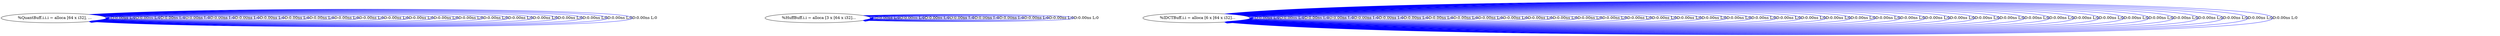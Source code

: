 digraph {
Node0x414e0f0[label="  %QuantBuff.i.i.i = alloca [64 x i32], ..."];
Node0x414e0f0 -> Node0x414e0f0[label="D:0.00ns L:0",color=blue];
Node0x414e0f0 -> Node0x414e0f0[label="D:0.00ns L:0",color=blue];
Node0x414e0f0 -> Node0x414e0f0[label="D:0.00ns L:0",color=blue];
Node0x414e0f0 -> Node0x414e0f0[label="D:0.00ns L:0",color=blue];
Node0x414e0f0 -> Node0x414e0f0[label="D:0.00ns L:0",color=blue];
Node0x414e0f0 -> Node0x414e0f0[label="D:0.00ns L:0",color=blue];
Node0x414e0f0 -> Node0x414e0f0[label="D:0.00ns L:0",color=blue];
Node0x414e0f0 -> Node0x414e0f0[label="D:0.00ns L:0",color=blue];
Node0x414e0f0 -> Node0x414e0f0[label="D:0.00ns L:0",color=blue];
Node0x414e0f0 -> Node0x414e0f0[label="D:0.00ns L:0",color=blue];
Node0x414e0f0 -> Node0x414e0f0[label="D:0.00ns L:0",color=blue];
Node0x414e0f0 -> Node0x414e0f0[label="D:0.00ns L:0",color=blue];
Node0x414e0f0 -> Node0x414e0f0[label="D:0.00ns L:0",color=blue];
Node0x414e0f0 -> Node0x414e0f0[label="D:0.00ns L:0",color=blue];
Node0x414e0f0 -> Node0x414e0f0[label="D:0.00ns L:0",color=blue];
Node0x414e0f0 -> Node0x414e0f0[label="D:0.00ns L:0",color=blue];
Node0x414e0f0 -> Node0x414e0f0[label="D:0.00ns L:0",color=blue];
Node0x414e0f0 -> Node0x414e0f0[label="D:0.00ns L:0",color=blue];
Node0x414e0f0 -> Node0x414e0f0[label="D:0.00ns L:0",color=blue];
Node0x414e0f0 -> Node0x414e0f0[label="D:0.00ns L:0",color=blue];
Node0x414e0f0 -> Node0x414e0f0[label="D:0.00ns L:0",color=blue];
Node0x414e0f0 -> Node0x414e0f0[label="D:0.00ns L:0",color=blue];
Node0x414e640[label="  %HuffBuff.i.i = alloca [3 x [64 x i32]..."];
Node0x414e640 -> Node0x414e640[label="D:0.00ns L:0",color=blue];
Node0x414e640 -> Node0x414e640[label="D:0.00ns L:0",color=blue];
Node0x414e640 -> Node0x414e640[label="D:0.00ns L:0",color=blue];
Node0x414e640 -> Node0x414e640[label="D:0.00ns L:0",color=blue];
Node0x414e640 -> Node0x414e640[label="D:0.00ns L:0",color=blue];
Node0x414e640 -> Node0x414e640[label="D:0.00ns L:0",color=blue];
Node0x414e640 -> Node0x414e640[label="D:0.00ns L:0",color=blue];
Node0x414e640 -> Node0x414e640[label="D:0.00ns L:0",color=blue];
Node0x414e640 -> Node0x414e640[label="D:0.00ns L:0",color=blue];
Node0x414e780[label="  %IDCTBuff.i.i = alloca [6 x [64 x i32]..."];
Node0x414e780 -> Node0x414e780[label="D:0.00ns L:0",color=blue];
Node0x414e780 -> Node0x414e780[label="D:0.00ns L:0",color=blue];
Node0x414e780 -> Node0x414e780[label="D:0.00ns L:0",color=blue];
Node0x414e780 -> Node0x414e780[label="D:0.00ns L:0",color=blue];
Node0x414e780 -> Node0x414e780[label="D:0.00ns L:0",color=blue];
Node0x414e780 -> Node0x414e780[label="D:0.00ns L:0",color=blue];
Node0x414e780 -> Node0x414e780[label="D:0.00ns L:0",color=blue];
Node0x414e780 -> Node0x414e780[label="D:0.00ns L:0",color=blue];
Node0x414e780 -> Node0x414e780[label="D:0.00ns L:0",color=blue];
Node0x414e780 -> Node0x414e780[label="D:0.00ns L:0",color=blue];
Node0x414e780 -> Node0x414e780[label="D:0.00ns L:0",color=blue];
Node0x414e780 -> Node0x414e780[label="D:0.00ns L:0",color=blue];
Node0x414e780 -> Node0x414e780[label="D:0.00ns L:0",color=blue];
Node0x414e780 -> Node0x414e780[label="D:0.00ns L:0",color=blue];
Node0x414e780 -> Node0x414e780[label="D:0.00ns L:0",color=blue];
Node0x414e780 -> Node0x414e780[label="D:0.00ns L:0",color=blue];
Node0x414e780 -> Node0x414e780[label="D:0.00ns L:0",color=blue];
Node0x414e780 -> Node0x414e780[label="D:0.00ns L:0",color=blue];
Node0x414e780 -> Node0x414e780[label="D:0.00ns L:0",color=blue];
Node0x414e780 -> Node0x414e780[label="D:0.00ns L:0",color=blue];
Node0x414e780 -> Node0x414e780[label="D:0.00ns L:0",color=blue];
Node0x414e780 -> Node0x414e780[label="D:0.00ns L:0",color=blue];
Node0x414e780 -> Node0x414e780[label="D:0.00ns L:0",color=blue];
Node0x414e780 -> Node0x414e780[label="D:0.00ns L:0",color=blue];
Node0x414e780 -> Node0x414e780[label="D:0.00ns L:0",color=blue];
Node0x414e780 -> Node0x414e780[label="D:0.00ns L:0",color=blue];
Node0x414e780 -> Node0x414e780[label="D:0.00ns L:0",color=blue];
Node0x414e780 -> Node0x414e780[label="D:0.00ns L:0",color=blue];
Node0x414e780 -> Node0x414e780[label="D:0.00ns L:0",color=blue];
Node0x414e780 -> Node0x414e780[label="D:0.00ns L:0",color=blue];
Node0x414e780 -> Node0x414e780[label="D:0.00ns L:0",color=blue];
Node0x414e780 -> Node0x414e780[label="D:0.00ns L:0",color=blue];
Node0x414e780 -> Node0x414e780[label="D:0.00ns L:0",color=blue];
Node0x414e780 -> Node0x414e780[label="D:0.00ns L:0",color=blue];
Node0x414e780 -> Node0x414e780[label="D:0.00ns L:0",color=blue];
Node0x414e780 -> Node0x414e780[label="D:0.00ns L:0",color=blue];
Node0x414e780 -> Node0x414e780[label="D:0.00ns L:0",color=blue];
Node0x414e780 -> Node0x414e780[label="D:0.00ns L:0",color=blue];
Node0x414e780 -> Node0x414e780[label="D:0.00ns L:0",color=blue];
Node0x414e780 -> Node0x414e780[label="D:0.00ns L:0",color=blue];
Node0x414e780 -> Node0x414e780[label="D:0.00ns L:0",color=blue];
Node0x414e780 -> Node0x414e780[label="D:0.00ns L:0",color=blue];
}
